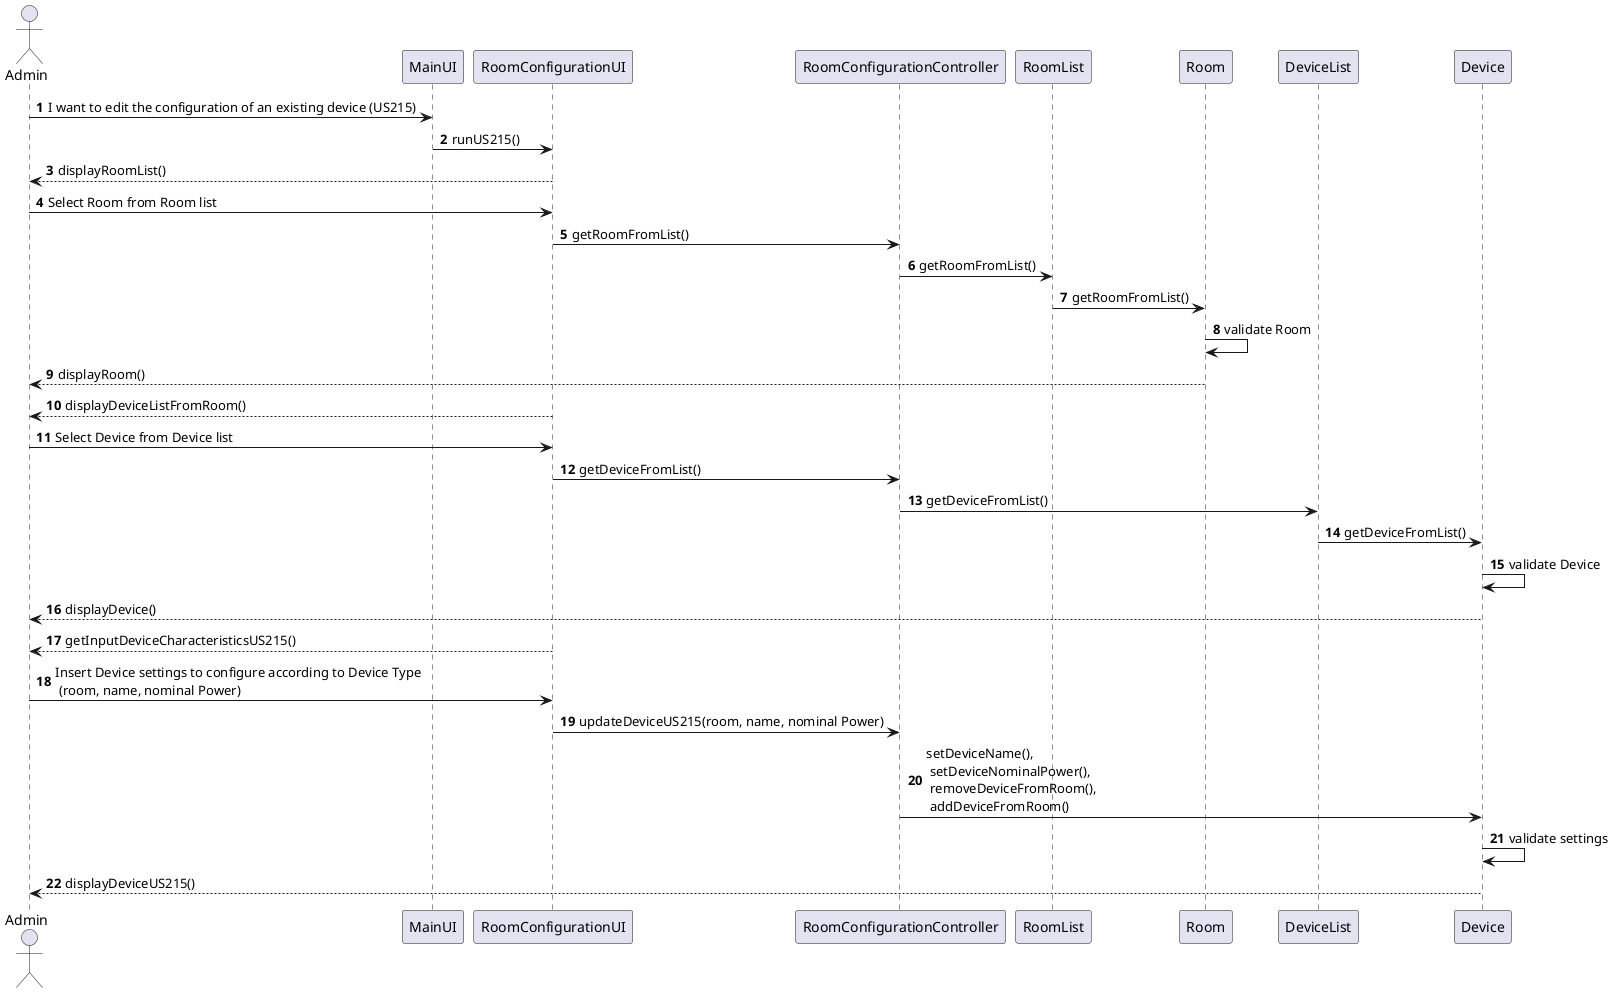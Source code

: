 @startuml
autonumber
actor Admin
Admin -> MainUI: I want to edit the configuration of an existing device (US215)
MainUI -> RoomConfigurationUI: runUS215()
RoomConfigurationUI --> Admin: displayRoomList()
Admin -> RoomConfigurationUI: Select Room from Room list
RoomConfigurationUI -> RoomConfigurationController: getRoomFromList()
RoomConfigurationController -> RoomList: getRoomFromList()
RoomList->Room: getRoomFromList()
Room -> Room: validate Room
Room --> Admin: displayRoom()
RoomConfigurationUI --> Admin:displayDeviceListFromRoom()
Admin -> RoomConfigurationUI: Select Device from Device list
RoomConfigurationUI -> RoomConfigurationController: getDeviceFromList()
RoomConfigurationController -> DeviceList:  getDeviceFromList()
DeviceList->Device: getDeviceFromList()
Device -> Device: validate Device
Device --> Admin: displayDevice()
RoomConfigurationUI --> Admin: getInputDeviceCharacteristicsUS215()
Admin-> RoomConfigurationUI: Insert Device settings to configure according to Device Type\n (room, name, nominal Power)
RoomConfigurationUI -> RoomConfigurationController: updateDeviceUS215(room, name, nominal Power)
RoomConfigurationController -> Device: setDeviceName(),\n setDeviceNominalPower(),\n removeDeviceFromRoom(),\n addDeviceFromRoom()
Device -> Device: validate settings
Device--> Admin: displayDeviceUS215()
@enduml